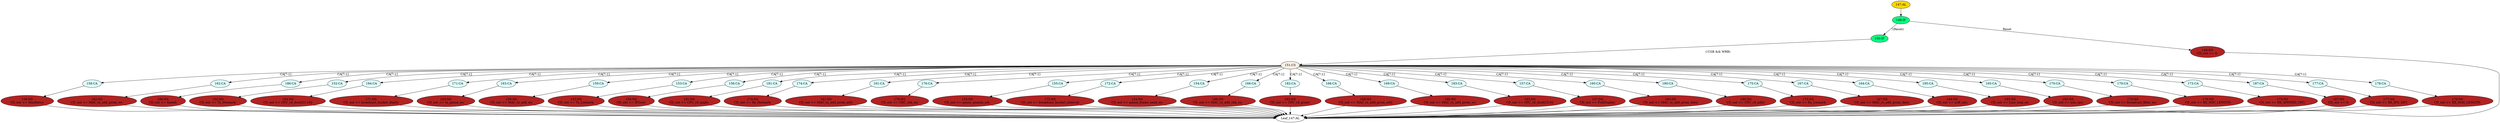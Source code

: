 strict digraph "compose( ,  )" {
	node [label="\N"];
	"158:CA"	 [ast="<pyverilog.vparser.ast.Case object at 0x7f5da16bfb10>",
		fillcolor=lightcyan,
		label="158:CA",
		statements="[]",
		style=filled,
		typ=Case];
	"158:NS"	 [ast="<pyverilog.vparser.ast.NonblockingSubstitution object at 0x7f5da16bfc10>",
		fillcolor=firebrick,
		label="158:NS
CD_out <= MaxRetry;",
		statements="[<pyverilog.vparser.ast.NonblockingSubstitution object at 0x7f5da16bfc10>]",
		style=filled,
		typ=NonblockingSubstitution];
	"158:CA" -> "158:NS"	 [cond="[]",
		lineno=None];
	"162:CA"	 [ast="<pyverilog.vparser.ast.Case object at 0x7f5da16ce410>",
		fillcolor=lightcyan,
		label="162:CA",
		statements="[]",
		style=filled,
		typ=Case];
	"162:NS"	 [ast="<pyverilog.vparser.ast.NonblockingSubstitution object at 0x7f5da16ce550>",
		fillcolor=firebrick,
		label="162:NS
CD_out <= MAC_tx_add_prom_wr;",
		statements="[<pyverilog.vparser.ast.NonblockingSubstitution object at 0x7f5da16ce550>]",
		style=filled,
		typ=NonblockingSubstitution];
	"162:CA" -> "162:NS"	 [cond="[]",
		lineno=None];
	"186:CA"	 [ast="<pyverilog.vparser.ast.Case object at 0x7f5da16d29d0>",
		fillcolor=lightcyan,
		label="186:CA",
		statements="[]",
		style=filled,
		typ=Case];
	"186:NS"	 [ast="<pyverilog.vparser.ast.NonblockingSubstitution object at 0x7f5da16d2ad0>",
		fillcolor=firebrick,
		label="186:NS
CD_out <= Speed;",
		statements="[<pyverilog.vparser.ast.NonblockingSubstitution object at 0x7f5da16d2ad0>]",
		style=filled,
		typ=NonblockingSubstitution];
	"186:CA" -> "186:NS"	 [cond="[]",
		lineno=None];
	"172:NS"	 [ast="<pyverilog.vparser.ast.NonblockingSubstitution object at 0x7f5da16c1b50>",
		fillcolor=firebrick,
		label="172:NS
CD_out <= broadcast_bucket_interval;",
		statements="[<pyverilog.vparser.ast.NonblockingSubstitution object at 0x7f5da16c1b50>]",
		style=filled,
		typ=NonblockingSubstitution];
	"Leaf_147:AL"	 [def_var="['CD_out']",
		label="Leaf_147:AL"];
	"172:NS" -> "Leaf_147:AL"	 [cond="[]",
		lineno=None];
	"165:NS"	 [ast="<pyverilog.vparser.ast.NonblockingSubstitution object at 0x7f5da16ceb50>",
		fillcolor=firebrick,
		label="165:NS
CD_out <= xon_cpu;",
		statements="[<pyverilog.vparser.ast.NonblockingSubstitution object at 0x7f5da16ceb50>]",
		style=filled,
		typ=NonblockingSubstitution];
	"165:NS" -> "Leaf_147:AL"	 [cond="[]",
		lineno=None];
	"160:NS"	 [ast="<pyverilog.vparser.ast.NonblockingSubstitution object at 0x7f5da16ce0d0>",
		fillcolor=firebrick,
		label="160:NS
CD_out <= MAC_tx_add_prom_data;",
		statements="[<pyverilog.vparser.ast.NonblockingSubstitution object at 0x7f5da16ce0d0>]",
		style=filled,
		typ=NonblockingSubstitution];
	"160:NS" -> "Leaf_147:AL"	 [cond="[]",
		lineno=None];
	"180:NS"	 [ast="<pyverilog.vparser.ast.NonblockingSubstitution object at 0x7f5da16d7c50>",
		fillcolor=firebrick,
		label="180:NS
CD_out <= CPU_rd_addr;",
		statements="[<pyverilog.vparser.ast.NonblockingSubstitution object at 0x7f5da16d7c50>]",
		style=filled,
		typ=NonblockingSubstitution];
	"180:NS" -> "Leaf_147:AL"	 [cond="[]",
		lineno=None];
	"152:CA"	 [ast="<pyverilog.vparser.ast.Case object at 0x7f5da16d0e50>",
		fillcolor=lightcyan,
		label="152:CA",
		statements="[]",
		style=filled,
		typ=Case];
	"152:NS"	 [ast="<pyverilog.vparser.ast.NonblockingSubstitution object at 0x7f5da16d0f50>",
		fillcolor=firebrick,
		label="152:NS
CD_out <= Tx_Hwmark;",
		statements="[<pyverilog.vparser.ast.NonblockingSubstitution object at 0x7f5da16d0f50>]",
		style=filled,
		typ=NonblockingSubstitution];
	"152:CA" -> "152:NS"	 [cond="[]",
		lineno=None];
	"184:CA"	 [ast="<pyverilog.vparser.ast.Case object at 0x7f5da16d24d0>",
		fillcolor=lightcyan,
		label="184:CA",
		statements="[]",
		style=filled,
		typ=Case];
	"184:NS"	 [ast="<pyverilog.vparser.ast.NonblockingSubstitution object at 0x7f5da16d2650>",
		fillcolor=firebrick,
		label="184:NS
CD_out <= CPU_rd_dout[31:16];",
		statements="[<pyverilog.vparser.ast.NonblockingSubstitution object at 0x7f5da16d2650>]",
		style=filled,
		typ=NonblockingSubstitution];
	"184:CA" -> "184:NS"	 [cond="[]",
		lineno=None];
	"171:CA"	 [ast="<pyverilog.vparser.ast.Case object at 0x7f5da16c17d0>",
		fillcolor=lightcyan,
		label="171:CA",
		statements="[]",
		style=filled,
		typ=Case];
	"171:NS"	 [ast="<pyverilog.vparser.ast.NonblockingSubstitution object at 0x7f5da16c1910>",
		fillcolor=firebrick,
		label="171:NS
CD_out <= broadcast_bucket_depth;",
		statements="[<pyverilog.vparser.ast.NonblockingSubstitution object at 0x7f5da16c1910>]",
		style=filled,
		typ=NonblockingSubstitution];
	"171:CA" -> "171:NS"	 [cond="[]",
		lineno=None];
	"177:NS"	 [ast="<pyverilog.vparser.ast.NonblockingSubstitution object at 0x7f5da16d75d0>",
		fillcolor=firebrick,
		label="177:NS
CD_out <= RX_IFG_SET;",
		statements="[<pyverilog.vparser.ast.NonblockingSubstitution object at 0x7f5da16d75d0>]",
		style=filled,
		typ=NonblockingSubstitution];
	"177:NS" -> "Leaf_147:AL"	 [cond="[]",
		lineno=None];
	"163:CA"	 [ast="<pyverilog.vparser.ast.Case object at 0x7f5da16ce650>",
		fillcolor=lightcyan,
		label="163:CA",
		statements="[]",
		style=filled,
		typ=Case];
	"163:NS"	 [ast="<pyverilog.vparser.ast.NonblockingSubstitution object at 0x7f5da16ce750>",
		fillcolor=firebrick,
		label="163:NS
CD_out <= tx_pause_en;",
		statements="[<pyverilog.vparser.ast.NonblockingSubstitution object at 0x7f5da16ce750>]",
		style=filled,
		typ=NonblockingSubstitution];
	"163:CA" -> "163:NS"	 [cond="[]",
		lineno=None];
	"167:NS"	 [ast="<pyverilog.vparser.ast.NonblockingSubstitution object at 0x7f5da16cefd0>",
		fillcolor=firebrick,
		label="167:NS
CD_out <= MAC_rx_add_prom_data;",
		statements="[<pyverilog.vparser.ast.NonblockingSubstitution object at 0x7f5da16cefd0>]",
		style=filled,
		typ=NonblockingSubstitution];
	"167:NS" -> "Leaf_147:AL"	 [cond="[]",
		lineno=None];
	"176:NS"	 [ast="<pyverilog.vparser.ast.NonblockingSubstitution object at 0x7f5da16d73d0>",
		fillcolor=firebrick,
		label="176:NS
CD_out <= CRC_chk_en;",
		statements="[<pyverilog.vparser.ast.NonblockingSubstitution object at 0x7f5da16d73d0>]",
		style=filled,
		typ=NonblockingSubstitution];
	"176:NS" -> "Leaf_147:AL"	 [cond="[]",
		lineno=None];
	"157:NS"	 [ast="<pyverilog.vparser.ast.NonblockingSubstitution object at 0x7f5da16bfa10>",
		fillcolor=firebrick,
		label="157:NS
CD_out <= FullDuplex;",
		statements="[<pyverilog.vparser.ast.NonblockingSubstitution object at 0x7f5da16bfa10>]",
		style=filled,
		typ=NonblockingSubstitution];
	"157:NS" -> "Leaf_147:AL"	 [cond="[]",
		lineno=None];
	"159:CA"	 [ast="<pyverilog.vparser.ast.Case object at 0x7f5da16bfd10>",
		fillcolor=lightcyan,
		label="159:CA",
		statements="[]",
		style=filled,
		typ=Case];
	"159:NS"	 [ast="<pyverilog.vparser.ast.NonblockingSubstitution object at 0x7f5da16bfe50>",
		fillcolor=firebrick,
		label="159:NS
CD_out <= MAC_tx_add_en;",
		statements="[<pyverilog.vparser.ast.NonblockingSubstitution object at 0x7f5da16bfe50>]",
		style=filled,
		typ=NonblockingSubstitution];
	"159:CA" -> "159:NS"	 [cond="[]",
		lineno=None];
	"150:IF"	 [ast="<pyverilog.vparser.ast.IfStatement object at 0x7f5da16d0c10>",
		fillcolor=springgreen,
		label="150:IF",
		statements="[]",
		style=filled,
		typ=IfStatement];
	"151:CS"	 [ast="<pyverilog.vparser.ast.CaseStatement object at 0x7f5da16d2b50>",
		fillcolor=linen,
		label="151:CS",
		statements="[]",
		style=filled,
		typ=CaseStatement];
	"150:IF" -> "151:CS"	 [cond="['CSB', 'WRB']",
		label="(!CSB && WRB)",
		lineno=150];
	"153:CA"	 [ast="<pyverilog.vparser.ast.Case object at 0x7f5da16bf0d0>",
		fillcolor=lightcyan,
		label="153:CA",
		statements="[]",
		style=filled,
		typ=Case];
	"153:NS"	 [ast="<pyverilog.vparser.ast.NonblockingSubstitution object at 0x7f5da16bf1d0>",
		fillcolor=firebrick,
		label="153:NS
CD_out <= Tx_Lwmark;",
		statements="[<pyverilog.vparser.ast.NonblockingSubstitution object at 0x7f5da16bf1d0>]",
		style=filled,
		typ=NonblockingSubstitution];
	"153:CA" -> "153:NS"	 [cond="[]",
		lineno=None];
	"166:NS"	 [ast="<pyverilog.vparser.ast.NonblockingSubstitution object at 0x7f5da16ced90>",
		fillcolor=firebrick,
		label="166:NS
CD_out <= MAC_rx_add_chk_en;",
		statements="[<pyverilog.vparser.ast.NonblockingSubstitution object at 0x7f5da16ced90>]",
		style=filled,
		typ=NonblockingSubstitution];
	"166:NS" -> "Leaf_147:AL"	 [cond="[]",
		lineno=None];
	"163:NS" -> "Leaf_147:AL"	 [cond="[]",
		lineno=None];
	"156:CA"	 [ast="<pyverilog.vparser.ast.Case object at 0x7f5da16bf710>",
		fillcolor=lightcyan,
		label="156:CA",
		statements="[]",
		style=filled,
		typ=Case];
	"156:NS"	 [ast="<pyverilog.vparser.ast.NonblockingSubstitution object at 0x7f5da16bf810>",
		fillcolor=firebrick,
		label="156:NS
CD_out <= IFGset;",
		statements="[<pyverilog.vparser.ast.NonblockingSubstitution object at 0x7f5da16bf810>]",
		style=filled,
		typ=NonblockingSubstitution];
	"156:CA" -> "156:NS"	 [cond="[]",
		lineno=None];
	"181:CA"	 [ast="<pyverilog.vparser.ast.Case object at 0x7f5da16d7d50>",
		fillcolor=lightcyan,
		label="181:CA",
		statements="[]",
		style=filled,
		typ=Case];
	"181:NS"	 [ast="<pyverilog.vparser.ast.NonblockingSubstitution object at 0x7f5da16d7e90>",
		fillcolor=firebrick,
		label="181:NS
CD_out <= CPU_rd_apply;",
		statements="[<pyverilog.vparser.ast.NonblockingSubstitution object at 0x7f5da16d7e90>]",
		style=filled,
		typ=NonblockingSubstitution];
	"181:CA" -> "181:NS"	 [cond="[]",
		lineno=None];
	"158:NS" -> "Leaf_147:AL"	 [cond="[]",
		lineno=None];
	"174:CA"	 [ast="<pyverilog.vparser.ast.Case object at 0x7f5da16c1e90>",
		fillcolor=lightcyan,
		label="174:CA",
		statements="[]",
		style=filled,
		typ=Case];
	"174:NS"	 [ast="<pyverilog.vparser.ast.NonblockingSubstitution object at 0x7f5da16c1f90>",
		fillcolor=firebrick,
		label="174:NS
CD_out <= Rx_Hwmark;",
		statements="[<pyverilog.vparser.ast.NonblockingSubstitution object at 0x7f5da16c1f90>]",
		style=filled,
		typ=NonblockingSubstitution];
	"174:CA" -> "174:NS"	 [cond="[]",
		lineno=None];
	"178:NS"	 [ast="<pyverilog.vparser.ast.NonblockingSubstitution object at 0x7f5da16d7810>",
		fillcolor=firebrick,
		label="178:NS
CD_out <= RX_MAX_LENGTH;",
		statements="[<pyverilog.vparser.ast.NonblockingSubstitution object at 0x7f5da16d7810>]",
		style=filled,
		typ=NonblockingSubstitution];
	"178:NS" -> "Leaf_147:AL"	 [cond="[]",
		lineno=None];
	"175:NS"	 [ast="<pyverilog.vparser.ast.NonblockingSubstitution object at 0x7f5da16d71d0>",
		fillcolor=firebrick,
		label="175:NS
CD_out <= Rx_Lwmark;",
		statements="[<pyverilog.vparser.ast.NonblockingSubstitution object at 0x7f5da16d71d0>]",
		style=filled,
		typ=NonblockingSubstitution];
	"175:NS" -> "Leaf_147:AL"	 [cond="[]",
		lineno=None];
	"187:NS"	 [ast="<pyverilog.vparser.ast.NonblockingSubstitution object at 0x7f5da16d2c90>",
		fillcolor=firebrick,
		label="187:NS
CD_out <= 0;",
		statements="[<pyverilog.vparser.ast.NonblockingSubstitution object at 0x7f5da16d2c90>]",
		style=filled,
		typ=NonblockingSubstitution];
	"187:NS" -> "Leaf_147:AL"	 [cond="[]",
		lineno=None];
	"154:NS"	 [ast="<pyverilog.vparser.ast.NonblockingSubstitution object at 0x7f5da16bf3d0>",
		fillcolor=firebrick,
		label="154:NS
CD_out <= pause_frame_send_en;",
		statements="[<pyverilog.vparser.ast.NonblockingSubstitution object at 0x7f5da16bf3d0>]",
		style=filled,
		typ=NonblockingSubstitution];
	"154:NS" -> "Leaf_147:AL"	 [cond="[]",
		lineno=None];
	"168:NS"	 [ast="<pyverilog.vparser.ast.NonblockingSubstitution object at 0x7f5da16c1250>",
		fillcolor=firebrick,
		label="168:NS
CD_out <= MAC_rx_add_prom_add;",
		statements="[<pyverilog.vparser.ast.NonblockingSubstitution object at 0x7f5da16c1250>]",
		style=filled,
		typ=NonblockingSubstitution];
	"168:NS" -> "Leaf_147:AL"	 [cond="[]",
		lineno=None];
	"164:NS"	 [ast="<pyverilog.vparser.ast.NonblockingSubstitution object at 0x7f5da16ce950>",
		fillcolor=firebrick,
		label="164:NS
CD_out <= xoff_cpu;",
		statements="[<pyverilog.vparser.ast.NonblockingSubstitution object at 0x7f5da16ce950>]",
		style=filled,
		typ=NonblockingSubstitution];
	"164:NS" -> "Leaf_147:AL"	 [cond="[]",
		lineno=None];
	"170:NS"	 [ast="<pyverilog.vparser.ast.NonblockingSubstitution object at 0x7f5da16c16d0>",
		fillcolor=firebrick,
		label="170:NS
CD_out <= broadcast_filter_en;",
		statements="[<pyverilog.vparser.ast.NonblockingSubstitution object at 0x7f5da16c16d0>]",
		style=filled,
		typ=NonblockingSubstitution];
	"170:NS" -> "Leaf_147:AL"	 [cond="[]",
		lineno=None];
	"151:CS" -> "158:CA"	 [cond="['CA']",
		label="CA[7:1]",
		lineno=151];
	"151:CS" -> "162:CA"	 [cond="['CA']",
		label="CA[7:1]",
		lineno=151];
	"151:CS" -> "186:CA"	 [cond="['CA']",
		label="CA[7:1]",
		lineno=151];
	"151:CS" -> "152:CA"	 [cond="['CA']",
		label="CA[7:1]",
		lineno=151];
	"151:CS" -> "184:CA"	 [cond="['CA']",
		label="CA[7:1]",
		lineno=151];
	"151:CS" -> "171:CA"	 [cond="['CA']",
		label="CA[7:1]",
		lineno=151];
	"151:CS" -> "163:CA"	 [cond="['CA']",
		label="CA[7:1]",
		lineno=151];
	"151:CS" -> "159:CA"	 [cond="['CA']",
		label="CA[7:1]",
		lineno=151];
	"151:CS" -> "153:CA"	 [cond="['CA']",
		label="CA[7:1]",
		lineno=151];
	"151:CS" -> "156:CA"	 [cond="['CA']",
		label="CA[7:1]",
		lineno=151];
	"151:CS" -> "181:CA"	 [cond="['CA']",
		label="CA[7:1]",
		lineno=151];
	"151:CS" -> "174:CA"	 [cond="['CA']",
		label="CA[7:1]",
		lineno=151];
	"161:CA"	 [ast="<pyverilog.vparser.ast.Case object at 0x7f5da16ce1d0>",
		fillcolor=lightcyan,
		label="161:CA",
		statements="[]",
		style=filled,
		typ=Case];
	"151:CS" -> "161:CA"	 [cond="['CA']",
		label="CA[7:1]",
		lineno=151];
	"176:CA"	 [ast="<pyverilog.vparser.ast.Case object at 0x7f5da16d72d0>",
		fillcolor=lightcyan,
		label="176:CA",
		statements="[]",
		style=filled,
		typ=Case];
	"151:CS" -> "176:CA"	 [cond="['CA']",
		label="CA[7:1]",
		lineno=151];
	"155:CA"	 [ast="<pyverilog.vparser.ast.Case object at 0x7f5da16bf4d0>",
		fillcolor=lightcyan,
		label="155:CA",
		statements="[]",
		style=filled,
		typ=Case];
	"151:CS" -> "155:CA"	 [cond="['CA']",
		label="CA[7:1]",
		lineno=151];
	"172:CA"	 [ast="<pyverilog.vparser.ast.Case object at 0x7f5da16c1a10>",
		fillcolor=lightcyan,
		label="172:CA",
		statements="[]",
		style=filled,
		typ=Case];
	"151:CS" -> "172:CA"	 [cond="['CA']",
		label="CA[7:1]",
		lineno=151];
	"154:CA"	 [ast="<pyverilog.vparser.ast.Case object at 0x7f5da16bf290>",
		fillcolor=lightcyan,
		label="154:CA",
		statements="[]",
		style=filled,
		typ=Case];
	"151:CS" -> "154:CA"	 [cond="['CA']",
		label="CA[7:1]",
		lineno=151];
	"166:CA"	 [ast="<pyverilog.vparser.ast.Case object at 0x7f5da16cec50>",
		fillcolor=lightcyan,
		label="166:CA",
		statements="[]",
		style=filled,
		typ=Case];
	"151:CS" -> "166:CA"	 [cond="['CA']",
		label="CA[7:1]",
		lineno=151];
	"182:CA"	 [ast="<pyverilog.vparser.ast.Case object at 0x7f5da16d7f90>",
		fillcolor=lightcyan,
		label="182:CA",
		statements="[]",
		style=filled,
		typ=Case];
	"151:CS" -> "182:CA"	 [cond="['CA']",
		label="CA[7:1]",
		lineno=151];
	"168:CA"	 [ast="<pyverilog.vparser.ast.Case object at 0x7f5da16c1110>",
		fillcolor=lightcyan,
		label="168:CA",
		statements="[]",
		style=filled,
		typ=Case];
	"151:CS" -> "168:CA"	 [cond="['CA']",
		label="CA[7:1]",
		lineno=151];
	"169:CA"	 [ast="<pyverilog.vparser.ast.Case object at 0x7f5da16c1350>",
		fillcolor=lightcyan,
		label="169:CA",
		statements="[]",
		style=filled,
		typ=Case];
	"151:CS" -> "169:CA"	 [cond="['CA']",
		label="CA[7:1]",
		lineno=151];
	"183:CA"	 [ast="<pyverilog.vparser.ast.Case object at 0x7f5da16d2210>",
		fillcolor=lightcyan,
		label="183:CA",
		statements="[]",
		style=filled,
		typ=Case];
	"151:CS" -> "183:CA"	 [cond="['CA']",
		label="CA[7:1]",
		lineno=151];
	"157:CA"	 [ast="<pyverilog.vparser.ast.Case object at 0x7f5da16bf910>",
		fillcolor=lightcyan,
		label="157:CA",
		statements="[]",
		style=filled,
		typ=Case];
	"151:CS" -> "157:CA"	 [cond="['CA']",
		label="CA[7:1]",
		lineno=151];
	"160:CA"	 [ast="<pyverilog.vparser.ast.Case object at 0x7f5da16bff50>",
		fillcolor=lightcyan,
		label="160:CA",
		statements="[]",
		style=filled,
		typ=Case];
	"151:CS" -> "160:CA"	 [cond="['CA']",
		label="CA[7:1]",
		lineno=151];
	"180:CA"	 [ast="<pyverilog.vparser.ast.Case object at 0x7f5da16d7b50>",
		fillcolor=lightcyan,
		label="180:CA",
		statements="[]",
		style=filled,
		typ=Case];
	"151:CS" -> "180:CA"	 [cond="['CA']",
		label="CA[7:1]",
		lineno=151];
	"175:CA"	 [ast="<pyverilog.vparser.ast.Case object at 0x7f5da16d70d0>",
		fillcolor=lightcyan,
		label="175:CA",
		statements="[]",
		style=filled,
		typ=Case];
	"151:CS" -> "175:CA"	 [cond="['CA']",
		label="CA[7:1]",
		lineno=151];
	"167:CA"	 [ast="<pyverilog.vparser.ast.Case object at 0x7f5da16cee90>",
		fillcolor=lightcyan,
		label="167:CA",
		statements="[]",
		style=filled,
		typ=Case];
	"151:CS" -> "167:CA"	 [cond="['CA']",
		label="CA[7:1]",
		lineno=151];
	"164:CA"	 [ast="<pyverilog.vparser.ast.Case object at 0x7f5da16ce850>",
		fillcolor=lightcyan,
		label="164:CA",
		statements="[]",
		style=filled,
		typ=Case];
	"151:CS" -> "164:CA"	 [cond="['CA']",
		label="CA[7:1]",
		lineno=151];
	"185:CA"	 [ast="<pyverilog.vparser.ast.Case object at 0x7f5da16d2790>",
		fillcolor=lightcyan,
		label="185:CA",
		statements="[]",
		style=filled,
		typ=Case];
	"151:CS" -> "185:CA"	 [cond="['CA']",
		label="CA[7:1]",
		lineno=151];
	"165:CA"	 [ast="<pyverilog.vparser.ast.Case object at 0x7f5da16cea50>",
		fillcolor=lightcyan,
		label="165:CA",
		statements="[]",
		style=filled,
		typ=Case];
	"151:CS" -> "165:CA"	 [cond="['CA']",
		label="CA[7:1]",
		lineno=151];
	"170:CA"	 [ast="<pyverilog.vparser.ast.Case object at 0x7f5da16c1590>",
		fillcolor=lightcyan,
		label="170:CA",
		statements="[]",
		style=filled,
		typ=Case];
	"151:CS" -> "170:CA"	 [cond="['CA']",
		label="CA[7:1]",
		lineno=151];
	"179:CA"	 [ast="<pyverilog.vparser.ast.Case object at 0x7f5da16d7910>",
		fillcolor=lightcyan,
		label="179:CA",
		statements="[]",
		style=filled,
		typ=Case];
	"151:CS" -> "179:CA"	 [cond="['CA']",
		label="CA[7:1]",
		lineno=151];
	"173:CA"	 [ast="<pyverilog.vparser.ast.Case object at 0x7f5da16c1c50>",
		fillcolor=lightcyan,
		label="173:CA",
		statements="[]",
		style=filled,
		typ=Case];
	"151:CS" -> "173:CA"	 [cond="['CA']",
		label="CA[7:1]",
		lineno=151];
	"187:CA"	 [ast="<pyverilog.vparser.ast.Case object at 0x7f5da16d2b90>",
		fillcolor=lightcyan,
		label="187:CA",
		statements="[]",
		style=filled,
		typ=Case];
	"151:CS" -> "187:CA"	 [cond="['CA']",
		label="CA[7:1]",
		lineno=151];
	"177:CA"	 [ast="<pyverilog.vparser.ast.Case object at 0x7f5da16d74d0>",
		fillcolor=lightcyan,
		label="177:CA",
		statements="[]",
		style=filled,
		typ=Case];
	"151:CS" -> "177:CA"	 [cond="['CA']",
		label="CA[7:1]",
		lineno=151];
	"178:CA"	 [ast="<pyverilog.vparser.ast.Case object at 0x7f5da16d76d0>",
		fillcolor=lightcyan,
		label="178:CA",
		statements="[]",
		style=filled,
		typ=Case];
	"151:CS" -> "178:CA"	 [cond="['CA']",
		label="CA[7:1]",
		lineno=151];
	"155:NS"	 [ast="<pyverilog.vparser.ast.NonblockingSubstitution object at 0x7f5da16bf610>",
		fillcolor=firebrick,
		label="155:NS
CD_out <= pause_quanta_set;",
		statements="[<pyverilog.vparser.ast.NonblockingSubstitution object at 0x7f5da16bf610>]",
		style=filled,
		typ=NonblockingSubstitution];
	"155:NS" -> "Leaf_147:AL"	 [cond="[]",
		lineno=None];
	"182:NS"	 [ast="<pyverilog.vparser.ast.NonblockingSubstitution object at 0x7f5da16d2110>",
		fillcolor=firebrick,
		label="182:NS
CD_out <= CPU_rd_grant;",
		statements="[<pyverilog.vparser.ast.NonblockingSubstitution object at 0x7f5da16d2110>]",
		style=filled,
		typ=NonblockingSubstitution];
	"182:NS" -> "Leaf_147:AL"	 [cond="[]",
		lineno=None];
	"185:NS"	 [ast="<pyverilog.vparser.ast.NonblockingSubstitution object at 0x7f5da16d28d0>",
		fillcolor=firebrick,
		label="185:NS
CD_out <= Line_loop_en;",
		statements="[<pyverilog.vparser.ast.NonblockingSubstitution object at 0x7f5da16d28d0>]",
		style=filled,
		typ=NonblockingSubstitution];
	"185:NS" -> "Leaf_147:AL"	 [cond="[]",
		lineno=None];
	"161:NS"	 [ast="<pyverilog.vparser.ast.NonblockingSubstitution object at 0x7f5da16ce310>",
		fillcolor=firebrick,
		label="161:NS
CD_out <= MAC_tx_add_prom_add;",
		statements="[<pyverilog.vparser.ast.NonblockingSubstitution object at 0x7f5da16ce310>]",
		style=filled,
		typ=NonblockingSubstitution];
	"161:CA" -> "161:NS"	 [cond="[]",
		lineno=None];
	"152:NS" -> "Leaf_147:AL"	 [cond="[]",
		lineno=None];
	"171:NS" -> "Leaf_147:AL"	 [cond="[]",
		lineno=None];
	"147:AL"	 [ast="<pyverilog.vparser.ast.Always object at 0x7f5da16d0890>",
		clk_sens=True,
		fillcolor=gold,
		label="147:AL",
		sens="['Clk_reg', 'Reset']",
		statements="[]",
		style=filled,
		typ=Always,
		use_var="['xoff_cpu', 'MAC_tx_add_prom_wr', 'MAC_rx_add_chk_en', 'RX_IFG_SET', 'RX_MAX_LENGTH', 'CPU_rd_grant', 'xon_cpu', 'RX_APPEND_CRC', '\
Tx_Hwmark', 'MAC_tx_add_en', 'MAC_rx_add_prom_data', 'broadcast_bucket_depth', 'Rx_Lwmark', 'tx_pause_en', 'CPU_rd_apply', 'MAC_\
rx_add_prom_add', 'IFGset', 'CRC_chk_en', 'broadcast_bucket_interval', 'Reset', 'MAC_rx_add_prom_wr', 'WRB', 'pause_frame_send_en', '\
CA', 'CSB', 'MaxRetry', 'MAC_tx_add_prom_data', 'Tx_Lwmark', 'broadcast_filter_en', 'CPU_rd_addr', 'FullDuplex', 'Rx_Hwmark', 'CPU_\
rd_dout', 'MAC_tx_add_prom_add', 'RX_MIN_LENGTH', 'pause_quanta_set', 'Line_loop_en', 'Speed']"];
	"148:IF"	 [ast="<pyverilog.vparser.ast.IfStatement object at 0x7f5da16d0990>",
		fillcolor=springgreen,
		label="148:IF",
		statements="[]",
		style=filled,
		typ=IfStatement];
	"147:AL" -> "148:IF"	 [cond="[]",
		lineno=None];
	"176:CA" -> "176:NS"	 [cond="[]",
		lineno=None];
	"149:NS"	 [ast="<pyverilog.vparser.ast.NonblockingSubstitution object at 0x7f5da16d09d0>",
		fillcolor=firebrick,
		label="149:NS
CD_out <= 0;",
		statements="[<pyverilog.vparser.ast.NonblockingSubstitution object at 0x7f5da16d09d0>]",
		style=filled,
		typ=NonblockingSubstitution];
	"149:NS" -> "Leaf_147:AL"	 [cond="[]",
		lineno=None];
	"186:NS" -> "Leaf_147:AL"	 [cond="[]",
		lineno=None];
	"155:CA" -> "155:NS"	 [cond="[]",
		lineno=None];
	"172:CA" -> "172:NS"	 [cond="[]",
		lineno=None];
	"154:CA" -> "154:NS"	 [cond="[]",
		lineno=None];
	"166:CA" -> "166:NS"	 [cond="[]",
		lineno=None];
	"182:CA" -> "182:NS"	 [cond="[]",
		lineno=None];
	"153:NS" -> "Leaf_147:AL"	 [cond="[]",
		lineno=None];
	"168:CA" -> "168:NS"	 [cond="[]",
		lineno=None];
	"169:NS"	 [ast="<pyverilog.vparser.ast.NonblockingSubstitution object at 0x7f5da16c1490>",
		fillcolor=firebrick,
		label="169:NS
CD_out <= MAC_rx_add_prom_wr;",
		statements="[<pyverilog.vparser.ast.NonblockingSubstitution object at 0x7f5da16c1490>]",
		style=filled,
		typ=NonblockingSubstitution];
	"169:CA" -> "169:NS"	 [cond="[]",
		lineno=None];
	"183:NS"	 [ast="<pyverilog.vparser.ast.NonblockingSubstitution object at 0x7f5da16d2390>",
		fillcolor=firebrick,
		label="183:NS
CD_out <= CPU_rd_dout[15:0];",
		statements="[<pyverilog.vparser.ast.NonblockingSubstitution object at 0x7f5da16d2390>]",
		style=filled,
		typ=NonblockingSubstitution];
	"183:CA" -> "183:NS"	 [cond="[]",
		lineno=None];
	"157:CA" -> "157:NS"	 [cond="[]",
		lineno=None];
	"179:NS"	 [ast="<pyverilog.vparser.ast.NonblockingSubstitution object at 0x7f5da16d7a50>",
		fillcolor=firebrick,
		label="179:NS
CD_out <= RX_MIN_LENGTH;",
		statements="[<pyverilog.vparser.ast.NonblockingSubstitution object at 0x7f5da16d7a50>]",
		style=filled,
		typ=NonblockingSubstitution];
	"179:NS" -> "Leaf_147:AL"	 [cond="[]",
		lineno=None];
	"173:NS"	 [ast="<pyverilog.vparser.ast.NonblockingSubstitution object at 0x7f5da16c1d90>",
		fillcolor=firebrick,
		label="173:NS
CD_out <= RX_APPEND_CRC;",
		statements="[<pyverilog.vparser.ast.NonblockingSubstitution object at 0x7f5da16c1d90>]",
		style=filled,
		typ=NonblockingSubstitution];
	"173:NS" -> "Leaf_147:AL"	 [cond="[]",
		lineno=None];
	"160:CA" -> "160:NS"	 [cond="[]",
		lineno=None];
	"180:CA" -> "180:NS"	 [cond="[]",
		lineno=None];
	"184:NS" -> "Leaf_147:AL"	 [cond="[]",
		lineno=None];
	"175:CA" -> "175:NS"	 [cond="[]",
		lineno=None];
	"167:CA" -> "167:NS"	 [cond="[]",
		lineno=None];
	"164:CA" -> "164:NS"	 [cond="[]",
		lineno=None];
	"183:NS" -> "Leaf_147:AL"	 [cond="[]",
		lineno=None];
	"156:NS" -> "Leaf_147:AL"	 [cond="[]",
		lineno=None];
	"185:CA" -> "185:NS"	 [cond="[]",
		lineno=None];
	"165:CA" -> "165:NS"	 [cond="[]",
		lineno=None];
	"170:CA" -> "170:NS"	 [cond="[]",
		lineno=None];
	"174:NS" -> "Leaf_147:AL"	 [cond="[]",
		lineno=None];
	"179:CA" -> "179:NS"	 [cond="[]",
		lineno=None];
	"173:CA" -> "173:NS"	 [cond="[]",
		lineno=None];
	"187:CA" -> "187:NS"	 [cond="[]",
		lineno=None];
	"177:CA" -> "177:NS"	 [cond="[]",
		lineno=None];
	"181:NS" -> "Leaf_147:AL"	 [cond="[]",
		lineno=None];
	"159:NS" -> "Leaf_147:AL"	 [cond="[]",
		lineno=None];
	"162:NS" -> "Leaf_147:AL"	 [cond="[]",
		lineno=None];
	"148:IF" -> "150:IF"	 [cond="['Reset']",
		label="!(Reset)",
		lineno=148];
	"148:IF" -> "149:NS"	 [cond="['Reset']",
		label=Reset,
		lineno=148];
	"161:NS" -> "Leaf_147:AL"	 [cond="[]",
		lineno=None];
	"169:NS" -> "Leaf_147:AL"	 [cond="[]",
		lineno=None];
	"178:CA" -> "178:NS"	 [cond="[]",
		lineno=None];
}
